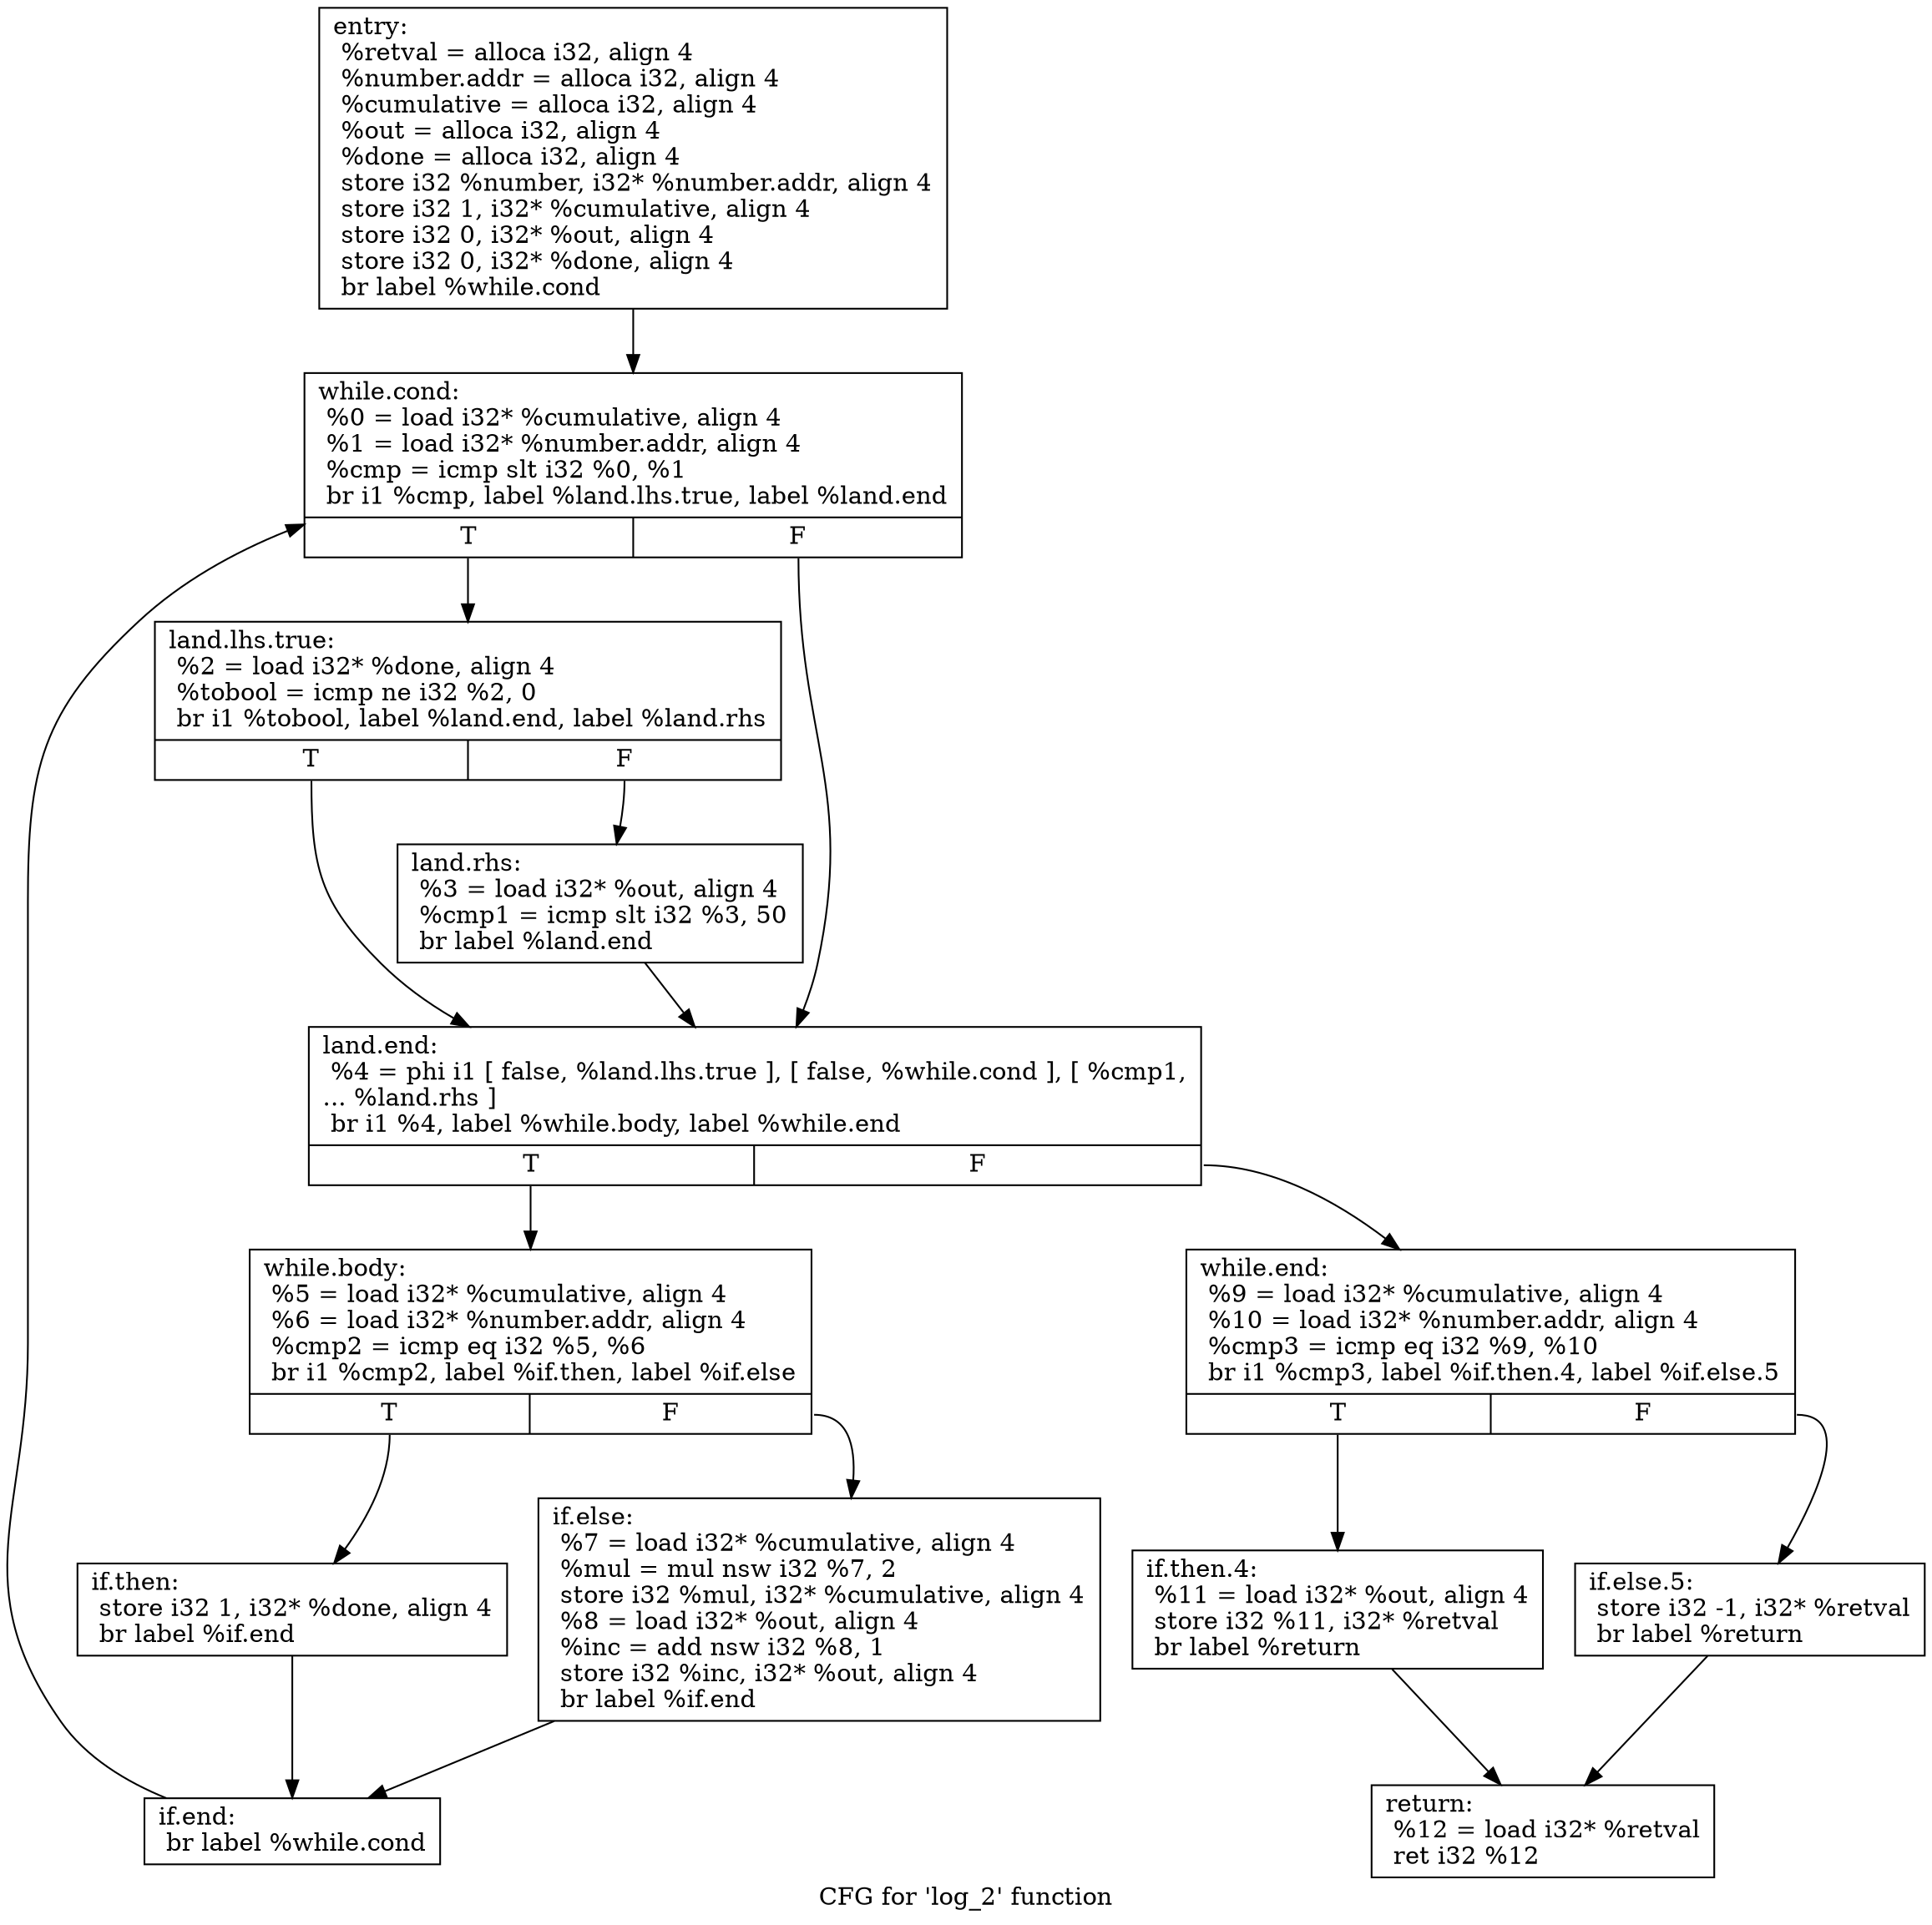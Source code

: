 digraph "CFG for 'log_2' function" {
	label="CFG for 'log_2' function";

	Node0x5da5640 [shape=record,label="{entry:\l  %retval = alloca i32, align 4\l  %number.addr = alloca i32, align 4\l  %cumulative = alloca i32, align 4\l  %out = alloca i32, align 4\l  %done = alloca i32, align 4\l  store i32 %number, i32* %number.addr, align 4\l  store i32 1, i32* %cumulative, align 4\l  store i32 0, i32* %out, align 4\l  store i32 0, i32* %done, align 4\l  br label %while.cond\l}"];
	Node0x5da5640 -> Node0x5da5690;
	Node0x5da5690 [shape=record,label="{while.cond:                                       \l  %0 = load i32* %cumulative, align 4\l  %1 = load i32* %number.addr, align 4\l  %cmp = icmp slt i32 %0, %1\l  br i1 %cmp, label %land.lhs.true, label %land.end\l|{<s0>T|<s1>F}}"];
	Node0x5da5690:s0 -> Node0x5da56e0;
	Node0x5da5690:s1 -> Node0x5da5780;
	Node0x5da56e0 [shape=record,label="{land.lhs.true:                                    \l  %2 = load i32* %done, align 4\l  %tobool = icmp ne i32 %2, 0\l  br i1 %tobool, label %land.end, label %land.rhs\l|{<s0>T|<s1>F}}"];
	Node0x5da56e0:s0 -> Node0x5da5780;
	Node0x5da56e0:s1 -> Node0x5da5730;
	Node0x5da5730 [shape=record,label="{land.rhs:                                         \l  %3 = load i32* %out, align 4\l  %cmp1 = icmp slt i32 %3, 50\l  br label %land.end\l}"];
	Node0x5da5730 -> Node0x5da5780;
	Node0x5da5780 [shape=record,label="{land.end:                                         \l  %4 = phi i1 [ false, %land.lhs.true ], [ false, %while.cond ], [ %cmp1,\l... %land.rhs ]\l  br i1 %4, label %while.body, label %while.end\l|{<s0>T|<s1>F}}"];
	Node0x5da5780:s0 -> Node0x5da57d0;
	Node0x5da5780:s1 -> Node0x5da5910;
	Node0x5da57d0 [shape=record,label="{while.body:                                       \l  %5 = load i32* %cumulative, align 4\l  %6 = load i32* %number.addr, align 4\l  %cmp2 = icmp eq i32 %5, %6\l  br i1 %cmp2, label %if.then, label %if.else\l|{<s0>T|<s1>F}}"];
	Node0x5da57d0:s0 -> Node0x5da5820;
	Node0x5da57d0:s1 -> Node0x5da5870;
	Node0x5da5820 [shape=record,label="{if.then:                                          \l  store i32 1, i32* %done, align 4\l  br label %if.end\l}"];
	Node0x5da5820 -> Node0x5da58c0;
	Node0x5da5870 [shape=record,label="{if.else:                                          \l  %7 = load i32* %cumulative, align 4\l  %mul = mul nsw i32 %7, 2\l  store i32 %mul, i32* %cumulative, align 4\l  %8 = load i32* %out, align 4\l  %inc = add nsw i32 %8, 1\l  store i32 %inc, i32* %out, align 4\l  br label %if.end\l}"];
	Node0x5da5870 -> Node0x5da58c0;
	Node0x5da58c0 [shape=record,label="{if.end:                                           \l  br label %while.cond\l}"];
	Node0x5da58c0 -> Node0x5da5690;
	Node0x5da5910 [shape=record,label="{while.end:                                        \l  %9 = load i32* %cumulative, align 4\l  %10 = load i32* %number.addr, align 4\l  %cmp3 = icmp eq i32 %9, %10\l  br i1 %cmp3, label %if.then.4, label %if.else.5\l|{<s0>T|<s1>F}}"];
	Node0x5da5910:s0 -> Node0x5da5960;
	Node0x5da5910:s1 -> Node0x5da59b0;
	Node0x5da5960 [shape=record,label="{if.then.4:                                        \l  %11 = load i32* %out, align 4\l  store i32 %11, i32* %retval\l  br label %return\l}"];
	Node0x5da5960 -> Node0x5da5a00;
	Node0x5da59b0 [shape=record,label="{if.else.5:                                        \l  store i32 -1, i32* %retval\l  br label %return\l}"];
	Node0x5da59b0 -> Node0x5da5a00;
	Node0x5da5a00 [shape=record,label="{return:                                           \l  %12 = load i32* %retval\l  ret i32 %12\l}"];
}
